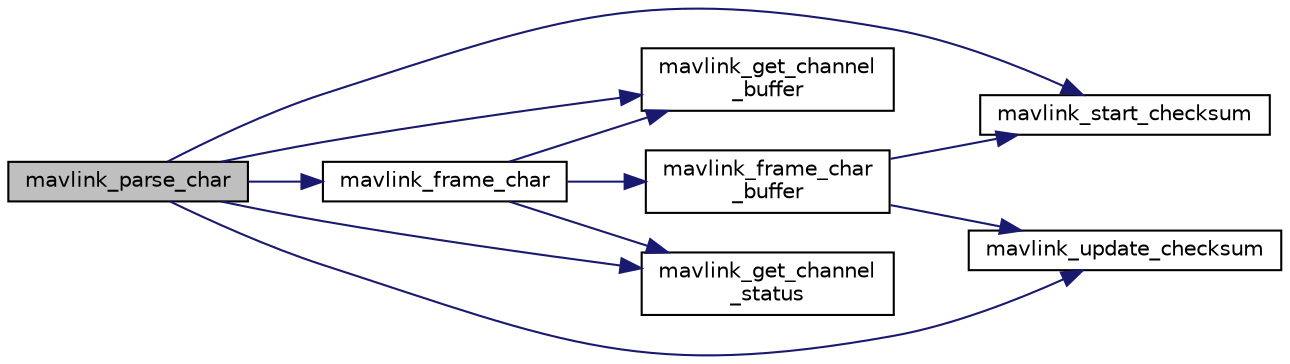 digraph "mavlink_parse_char"
{
 // INTERACTIVE_SVG=YES
  edge [fontname="Helvetica",fontsize="10",labelfontname="Helvetica",labelfontsize="10"];
  node [fontname="Helvetica",fontsize="10",shape=record];
  rankdir="LR";
  Node1 [label="mavlink_parse_char",height=0.2,width=0.4,color="black", fillcolor="grey75", style="filled" fontcolor="black"];
  Node1 -> Node2 [color="midnightblue",fontsize="10",style="solid",fontname="Helvetica"];
  Node2 [label="mavlink_get_channel\l_buffer",height=0.2,width=0.4,color="black", fillcolor="white", style="filled",URL="$v0_89_2mavlink__helpers_8h.html#a65cce515993cd158e828aa7d061ca5b8"];
  Node1 -> Node3 [color="midnightblue",fontsize="10",style="solid",fontname="Helvetica"];
  Node3 [label="mavlink_get_channel\l_status",height=0.2,width=0.4,color="black", fillcolor="white", style="filled",URL="$v0_89_2mavlink__helpers_8h.html#ac006d308067f48514ca5c0cf0b046c28"];
  Node1 -> Node4 [color="midnightblue",fontsize="10",style="solid",fontname="Helvetica"];
  Node4 [label="mavlink_start_checksum",height=0.2,width=0.4,color="black", fillcolor="white", style="filled",URL="$v0_89_2mavlink__helpers_8h.html#ae7cbde569213151151d20c3766edd244"];
  Node1 -> Node5 [color="midnightblue",fontsize="10",style="solid",fontname="Helvetica"];
  Node5 [label="mavlink_update_checksum",height=0.2,width=0.4,color="black", fillcolor="white", style="filled",URL="$v0_89_2mavlink__helpers_8h.html#a3293deb7b51f9a9f0b30bf56c8739593"];
  Node1 -> Node6 [color="midnightblue",fontsize="10",style="solid",fontname="Helvetica"];
  Node6 [label="mavlink_frame_char",height=0.2,width=0.4,color="black", fillcolor="white", style="filled",URL="$v1_80_2mavlink__helpers_8h.html#ab9ea03db8cd45ce94b64b508b087ebe6"];
  Node6 -> Node7 [color="midnightblue",fontsize="10",style="solid",fontname="Helvetica"];
  Node7 [label="mavlink_frame_char\l_buffer",height=0.2,width=0.4,color="black", fillcolor="white", style="filled",URL="$v1_80_2mavlink__helpers_8h.html#a0e22b58900ea14d70bff3aadb38dbb3d"];
  Node7 -> Node4 [color="midnightblue",fontsize="10",style="solid",fontname="Helvetica"];
  Node7 -> Node5 [color="midnightblue",fontsize="10",style="solid",fontname="Helvetica"];
  Node6 -> Node2 [color="midnightblue",fontsize="10",style="solid",fontname="Helvetica"];
  Node6 -> Node3 [color="midnightblue",fontsize="10",style="solid",fontname="Helvetica"];
}
